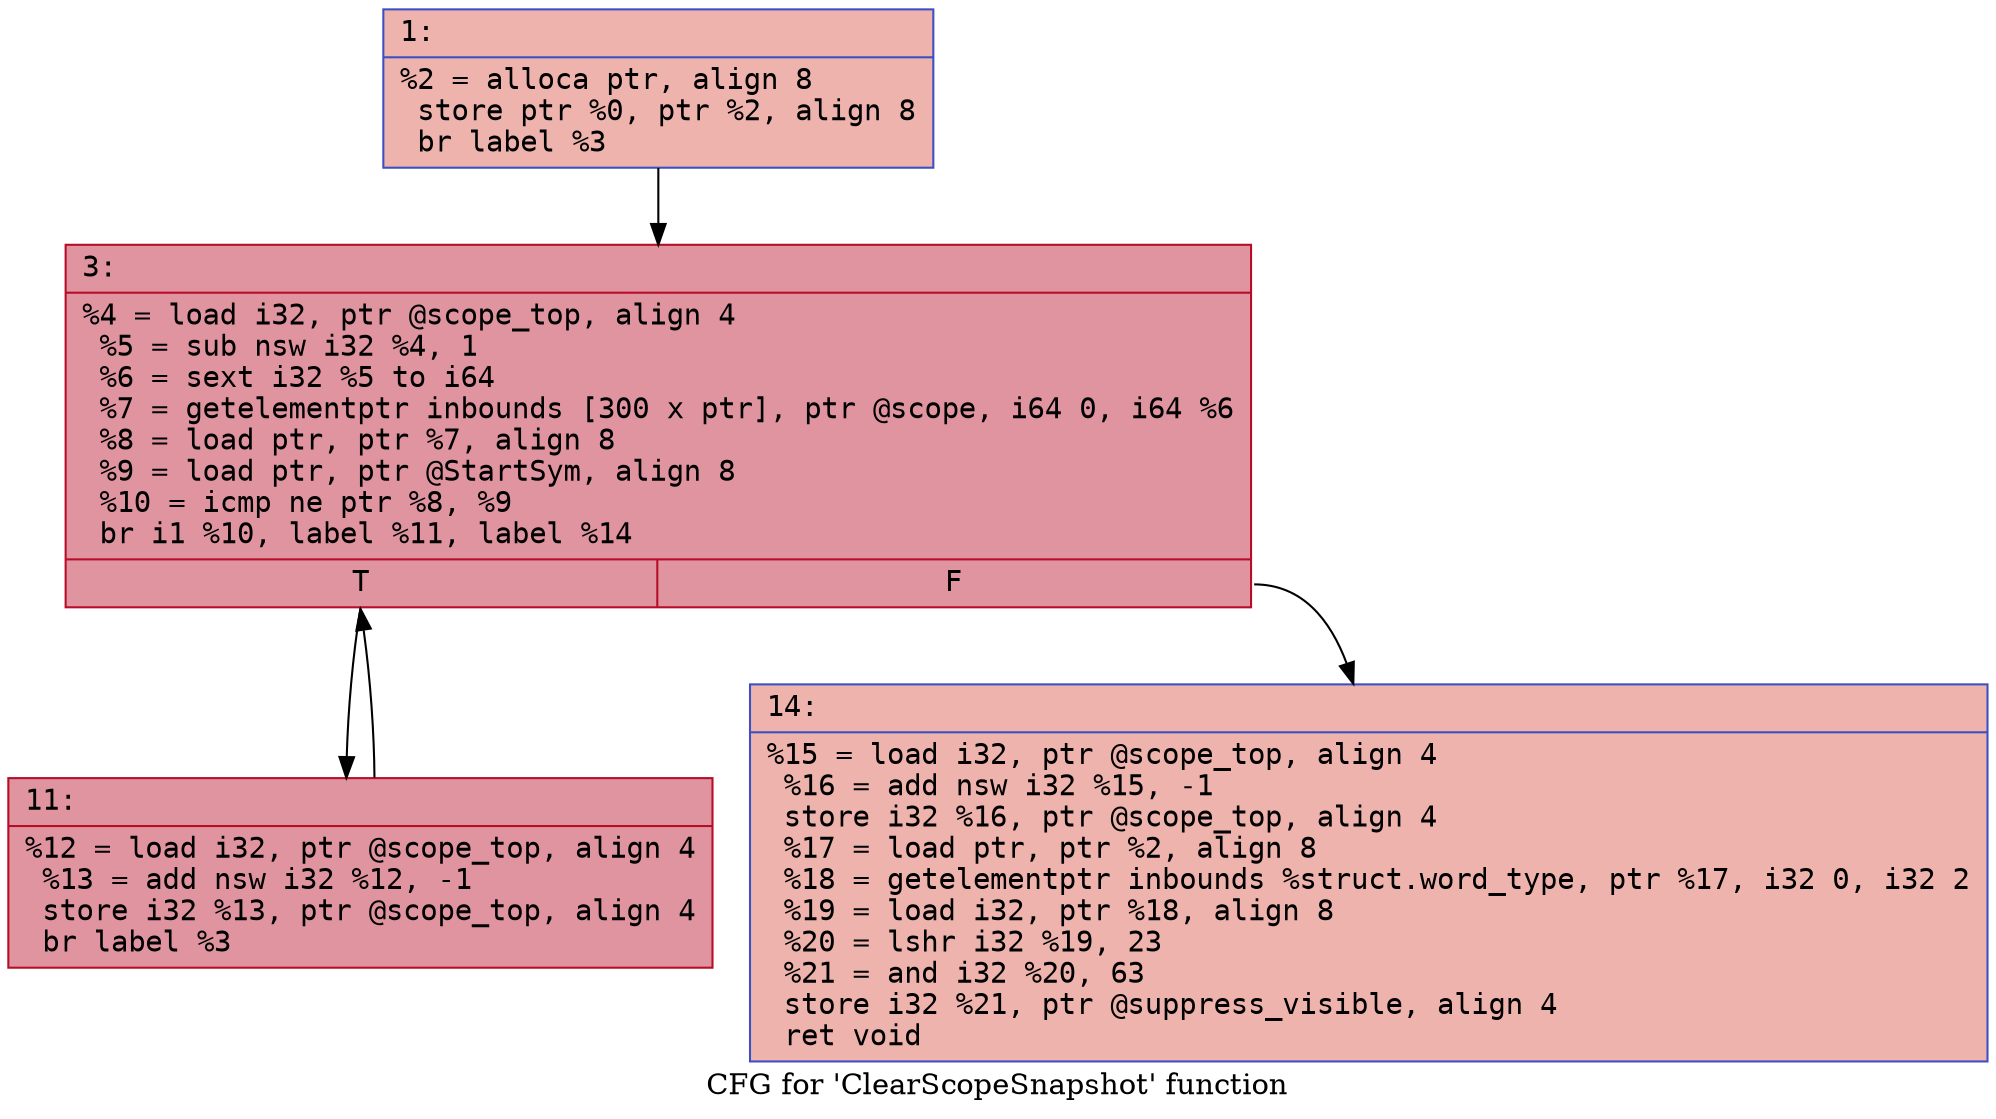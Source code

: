 digraph "CFG for 'ClearScopeSnapshot' function" {
	label="CFG for 'ClearScopeSnapshot' function";

	Node0x600000378960 [shape=record,color="#3d50c3ff", style=filled, fillcolor="#d6524470" fontname="Courier",label="{1:\l|  %2 = alloca ptr, align 8\l  store ptr %0, ptr %2, align 8\l  br label %3\l}"];
	Node0x600000378960 -> Node0x6000003789b0[tooltip="1 -> 3\nProbability 100.00%" ];
	Node0x6000003789b0 [shape=record,color="#b70d28ff", style=filled, fillcolor="#b70d2870" fontname="Courier",label="{3:\l|  %4 = load i32, ptr @scope_top, align 4\l  %5 = sub nsw i32 %4, 1\l  %6 = sext i32 %5 to i64\l  %7 = getelementptr inbounds [300 x ptr], ptr @scope, i64 0, i64 %6\l  %8 = load ptr, ptr %7, align 8\l  %9 = load ptr, ptr @StartSym, align 8\l  %10 = icmp ne ptr %8, %9\l  br i1 %10, label %11, label %14\l|{<s0>T|<s1>F}}"];
	Node0x6000003789b0:s0 -> Node0x600000378a00[tooltip="3 -> 11\nProbability 96.88%" ];
	Node0x6000003789b0:s1 -> Node0x600000378a50[tooltip="3 -> 14\nProbability 3.12%" ];
	Node0x600000378a00 [shape=record,color="#b70d28ff", style=filled, fillcolor="#b70d2870" fontname="Courier",label="{11:\l|  %12 = load i32, ptr @scope_top, align 4\l  %13 = add nsw i32 %12, -1\l  store i32 %13, ptr @scope_top, align 4\l  br label %3\l}"];
	Node0x600000378a00 -> Node0x6000003789b0[tooltip="11 -> 3\nProbability 100.00%" ];
	Node0x600000378a50 [shape=record,color="#3d50c3ff", style=filled, fillcolor="#d6524470" fontname="Courier",label="{14:\l|  %15 = load i32, ptr @scope_top, align 4\l  %16 = add nsw i32 %15, -1\l  store i32 %16, ptr @scope_top, align 4\l  %17 = load ptr, ptr %2, align 8\l  %18 = getelementptr inbounds %struct.word_type, ptr %17, i32 0, i32 2\l  %19 = load i32, ptr %18, align 8\l  %20 = lshr i32 %19, 23\l  %21 = and i32 %20, 63\l  store i32 %21, ptr @suppress_visible, align 4\l  ret void\l}"];
}
